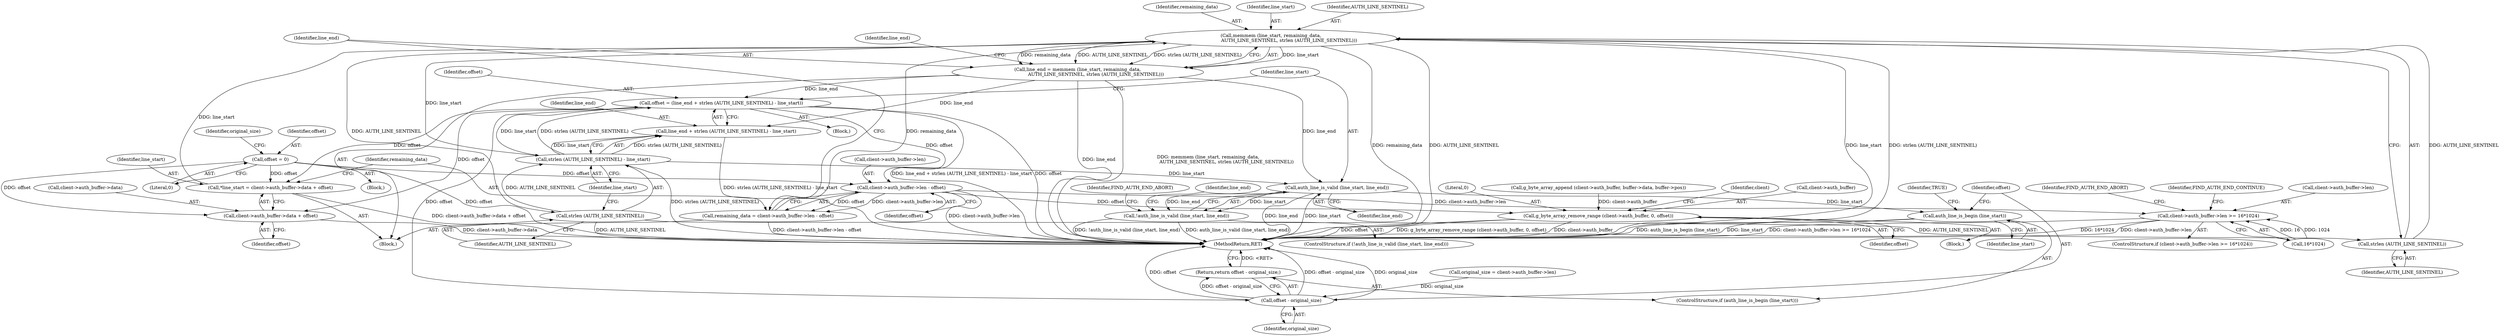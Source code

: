 digraph "0_flatpak_52346bf187b5a7f1c0fe9075b328b7ad6abe78f6@pointer" {
"1000157" [label="(Call,memmem (line_start, remaining_data,\n                         AUTH_LINE_SENTINEL, strlen (AUTH_LINE_SENTINEL)))"];
"1000135" [label="(Call,*line_start = client->auth_buffer->data + offset)"];
"1000166" [label="(Call,offset = (line_end + strlen (AUTH_LINE_SENTINEL) - line_start))"];
"1000155" [label="(Call,line_end = memmem (line_start, remaining_data,\n                         AUTH_LINE_SENTINEL, strlen (AUTH_LINE_SENTINEL)))"];
"1000157" [label="(Call,memmem (line_start, remaining_data,\n                         AUTH_LINE_SENTINEL, strlen (AUTH_LINE_SENTINEL)))"];
"1000145" [label="(Call,remaining_data = client->auth_buffer->len - offset)"];
"1000147" [label="(Call,client->auth_buffer->len - offset)"];
"1000110" [label="(Call,offset = 0)"];
"1000161" [label="(Call,strlen (AUTH_LINE_SENTINEL))"];
"1000171" [label="(Call,strlen (AUTH_LINE_SENTINEL))"];
"1000170" [label="(Call,strlen (AUTH_LINE_SENTINEL) - line_start)"];
"1000168" [label="(Call,line_end + strlen (AUTH_LINE_SENTINEL) - line_start)"];
"1000176" [label="(Call,auth_line_is_valid (line_start, line_end))"];
"1000175" [label="(Call,!auth_line_is_valid (line_start, line_end))"];
"1000186" [label="(Call,auth_line_is_begin (line_start))"];
"1000137" [label="(Call,client->auth_buffer->data + offset)"];
"1000194" [label="(Call,g_byte_array_remove_range (client->auth_buffer, 0, offset))"];
"1000201" [label="(Call,client->auth_buffer->len >= 16*1024)"];
"1000189" [label="(Call,offset - original_size)"];
"1000188" [label="(Return,return offset - original_size;)"];
"1000133" [label="(Block,)"];
"1000173" [label="(Identifier,line_start)"];
"1000190" [label="(Identifier,offset)"];
"1000161" [label="(Call,strlen (AUTH_LINE_SENTINEL))"];
"1000143" [label="(Identifier,offset)"];
"1000177" [label="(Identifier,line_start)"];
"1000194" [label="(Call,g_byte_array_remove_range (client->auth_buffer, 0, offset))"];
"1000204" [label="(Identifier,client)"];
"1000156" [label="(Identifier,line_end)"];
"1000114" [label="(Call,original_size = client->auth_buffer->len)"];
"1000137" [label="(Call,client->auth_buffer->data + offset)"];
"1000168" [label="(Call,line_end + strlen (AUTH_LINE_SENTINEL) - line_start)"];
"1000200" [label="(ControlStructure,if (client->auth_buffer->len >= 16*1024))"];
"1000186" [label="(Call,auth_line_is_begin (line_start))"];
"1000195" [label="(Call,client->auth_buffer)"];
"1000155" [label="(Call,line_end = memmem (line_start, remaining_data,\n                         AUTH_LINE_SENTINEL, strlen (AUTH_LINE_SENTINEL)))"];
"1000166" [label="(Call,offset = (line_end + strlen (AUTH_LINE_SENTINEL) - line_start))"];
"1000115" [label="(Identifier,original_size)"];
"1000164" [label="(Identifier,line_end)"];
"1000174" [label="(ControlStructure,if (!auth_line_is_valid (line_start, line_end)))"];
"1000159" [label="(Identifier,remaining_data)"];
"1000198" [label="(Literal,0)"];
"1000191" [label="(Identifier,original_size)"];
"1000110" [label="(Call,offset = 0)"];
"1000162" [label="(Identifier,AUTH_LINE_SENTINEL)"];
"1000187" [label="(Identifier,line_start)"];
"1000145" [label="(Call,remaining_data = client->auth_buffer->len - offset)"];
"1000171" [label="(Call,strlen (AUTH_LINE_SENTINEL))"];
"1000211" [label="(Identifier,FIND_AUTH_END_ABORT)"];
"1000214" [label="(MethodReturn,RET)"];
"1000157" [label="(Call,memmem (line_start, remaining_data,\n                         AUTH_LINE_SENTINEL, strlen (AUTH_LINE_SENTINEL)))"];
"1000108" [label="(Block,)"];
"1000183" [label="(Identifier,line_end)"];
"1000178" [label="(Identifier,line_end)"];
"1000138" [label="(Call,client->auth_buffer->data)"];
"1000207" [label="(Call,16*1024)"];
"1000201" [label="(Call,client->auth_buffer->len >= 16*1024)"];
"1000189" [label="(Call,offset - original_size)"];
"1000176" [label="(Call,auth_line_is_valid (line_start, line_end))"];
"1000213" [label="(Identifier,FIND_AUTH_END_CONTINUE)"];
"1000135" [label="(Call,*line_start = client->auth_buffer->data + offset)"];
"1000170" [label="(Call,strlen (AUTH_LINE_SENTINEL) - line_start)"];
"1000146" [label="(Identifier,remaining_data)"];
"1000121" [label="(Call,g_byte_array_append (client->auth_buffer, buffer->data, buffer->pos))"];
"1000112" [label="(Literal,0)"];
"1000111" [label="(Identifier,offset)"];
"1000158" [label="(Identifier,line_start)"];
"1000175" [label="(Call,!auth_line_is_valid (line_start, line_end))"];
"1000148" [label="(Call,client->auth_buffer->len)"];
"1000180" [label="(Identifier,FIND_AUTH_END_ABORT)"];
"1000153" [label="(Identifier,offset)"];
"1000132" [label="(Identifier,TRUE)"];
"1000188" [label="(Return,return offset - original_size;)"];
"1000172" [label="(Identifier,AUTH_LINE_SENTINEL)"];
"1000160" [label="(Identifier,AUTH_LINE_SENTINEL)"];
"1000147" [label="(Call,client->auth_buffer->len - offset)"];
"1000193" [label="(Block,)"];
"1000202" [label="(Call,client->auth_buffer->len)"];
"1000167" [label="(Identifier,offset)"];
"1000185" [label="(ControlStructure,if (auth_line_is_begin (line_start)))"];
"1000199" [label="(Identifier,offset)"];
"1000169" [label="(Identifier,line_end)"];
"1000165" [label="(Block,)"];
"1000136" [label="(Identifier,line_start)"];
"1000157" -> "1000155"  [label="AST: "];
"1000157" -> "1000161"  [label="CFG: "];
"1000158" -> "1000157"  [label="AST: "];
"1000159" -> "1000157"  [label="AST: "];
"1000160" -> "1000157"  [label="AST: "];
"1000161" -> "1000157"  [label="AST: "];
"1000155" -> "1000157"  [label="CFG: "];
"1000157" -> "1000214"  [label="DDG: remaining_data"];
"1000157" -> "1000214"  [label="DDG: AUTH_LINE_SENTINEL"];
"1000157" -> "1000214"  [label="DDG: line_start"];
"1000157" -> "1000214"  [label="DDG: strlen (AUTH_LINE_SENTINEL)"];
"1000157" -> "1000155"  [label="DDG: line_start"];
"1000157" -> "1000155"  [label="DDG: remaining_data"];
"1000157" -> "1000155"  [label="DDG: AUTH_LINE_SENTINEL"];
"1000157" -> "1000155"  [label="DDG: strlen (AUTH_LINE_SENTINEL)"];
"1000135" -> "1000157"  [label="DDG: line_start"];
"1000145" -> "1000157"  [label="DDG: remaining_data"];
"1000161" -> "1000157"  [label="DDG: AUTH_LINE_SENTINEL"];
"1000157" -> "1000171"  [label="DDG: AUTH_LINE_SENTINEL"];
"1000157" -> "1000170"  [label="DDG: line_start"];
"1000135" -> "1000133"  [label="AST: "];
"1000135" -> "1000137"  [label="CFG: "];
"1000136" -> "1000135"  [label="AST: "];
"1000137" -> "1000135"  [label="AST: "];
"1000146" -> "1000135"  [label="CFG: "];
"1000135" -> "1000214"  [label="DDG: client->auth_buffer->data + offset"];
"1000166" -> "1000135"  [label="DDG: offset"];
"1000110" -> "1000135"  [label="DDG: offset"];
"1000166" -> "1000165"  [label="AST: "];
"1000166" -> "1000168"  [label="CFG: "];
"1000167" -> "1000166"  [label="AST: "];
"1000168" -> "1000166"  [label="AST: "];
"1000177" -> "1000166"  [label="CFG: "];
"1000166" -> "1000214"  [label="DDG: line_end + strlen (AUTH_LINE_SENTINEL) - line_start"];
"1000166" -> "1000214"  [label="DDG: offset"];
"1000166" -> "1000137"  [label="DDG: offset"];
"1000166" -> "1000147"  [label="DDG: offset"];
"1000155" -> "1000166"  [label="DDG: line_end"];
"1000170" -> "1000166"  [label="DDG: strlen (AUTH_LINE_SENTINEL)"];
"1000170" -> "1000166"  [label="DDG: line_start"];
"1000166" -> "1000189"  [label="DDG: offset"];
"1000155" -> "1000133"  [label="AST: "];
"1000156" -> "1000155"  [label="AST: "];
"1000164" -> "1000155"  [label="CFG: "];
"1000155" -> "1000214"  [label="DDG: memmem (line_start, remaining_data,\n                         AUTH_LINE_SENTINEL, strlen (AUTH_LINE_SENTINEL))"];
"1000155" -> "1000214"  [label="DDG: line_end"];
"1000155" -> "1000168"  [label="DDG: line_end"];
"1000155" -> "1000176"  [label="DDG: line_end"];
"1000145" -> "1000133"  [label="AST: "];
"1000145" -> "1000147"  [label="CFG: "];
"1000146" -> "1000145"  [label="AST: "];
"1000147" -> "1000145"  [label="AST: "];
"1000156" -> "1000145"  [label="CFG: "];
"1000145" -> "1000214"  [label="DDG: client->auth_buffer->len - offset"];
"1000147" -> "1000145"  [label="DDG: client->auth_buffer->len"];
"1000147" -> "1000145"  [label="DDG: offset"];
"1000147" -> "1000153"  [label="CFG: "];
"1000148" -> "1000147"  [label="AST: "];
"1000153" -> "1000147"  [label="AST: "];
"1000147" -> "1000214"  [label="DDG: client->auth_buffer->len"];
"1000110" -> "1000147"  [label="DDG: offset"];
"1000147" -> "1000194"  [label="DDG: offset"];
"1000147" -> "1000201"  [label="DDG: client->auth_buffer->len"];
"1000110" -> "1000108"  [label="AST: "];
"1000110" -> "1000112"  [label="CFG: "];
"1000111" -> "1000110"  [label="AST: "];
"1000112" -> "1000110"  [label="AST: "];
"1000115" -> "1000110"  [label="CFG: "];
"1000110" -> "1000214"  [label="DDG: offset"];
"1000110" -> "1000137"  [label="DDG: offset"];
"1000161" -> "1000162"  [label="CFG: "];
"1000162" -> "1000161"  [label="AST: "];
"1000171" -> "1000161"  [label="DDG: AUTH_LINE_SENTINEL"];
"1000171" -> "1000170"  [label="AST: "];
"1000171" -> "1000172"  [label="CFG: "];
"1000172" -> "1000171"  [label="AST: "];
"1000173" -> "1000171"  [label="CFG: "];
"1000171" -> "1000214"  [label="DDG: AUTH_LINE_SENTINEL"];
"1000171" -> "1000170"  [label="DDG: AUTH_LINE_SENTINEL"];
"1000170" -> "1000168"  [label="AST: "];
"1000170" -> "1000173"  [label="CFG: "];
"1000173" -> "1000170"  [label="AST: "];
"1000168" -> "1000170"  [label="CFG: "];
"1000170" -> "1000214"  [label="DDG: strlen (AUTH_LINE_SENTINEL)"];
"1000170" -> "1000168"  [label="DDG: strlen (AUTH_LINE_SENTINEL)"];
"1000170" -> "1000168"  [label="DDG: line_start"];
"1000170" -> "1000176"  [label="DDG: line_start"];
"1000169" -> "1000168"  [label="AST: "];
"1000168" -> "1000214"  [label="DDG: strlen (AUTH_LINE_SENTINEL) - line_start"];
"1000176" -> "1000175"  [label="AST: "];
"1000176" -> "1000178"  [label="CFG: "];
"1000177" -> "1000176"  [label="AST: "];
"1000178" -> "1000176"  [label="AST: "];
"1000175" -> "1000176"  [label="CFG: "];
"1000176" -> "1000214"  [label="DDG: line_end"];
"1000176" -> "1000214"  [label="DDG: line_start"];
"1000176" -> "1000175"  [label="DDG: line_start"];
"1000176" -> "1000175"  [label="DDG: line_end"];
"1000176" -> "1000186"  [label="DDG: line_start"];
"1000175" -> "1000174"  [label="AST: "];
"1000180" -> "1000175"  [label="CFG: "];
"1000183" -> "1000175"  [label="CFG: "];
"1000175" -> "1000214"  [label="DDG: auth_line_is_valid (line_start, line_end)"];
"1000175" -> "1000214"  [label="DDG: !auth_line_is_valid (line_start, line_end)"];
"1000186" -> "1000185"  [label="AST: "];
"1000186" -> "1000187"  [label="CFG: "];
"1000187" -> "1000186"  [label="AST: "];
"1000132" -> "1000186"  [label="CFG: "];
"1000190" -> "1000186"  [label="CFG: "];
"1000186" -> "1000214"  [label="DDG: auth_line_is_begin (line_start)"];
"1000186" -> "1000214"  [label="DDG: line_start"];
"1000137" -> "1000143"  [label="CFG: "];
"1000138" -> "1000137"  [label="AST: "];
"1000143" -> "1000137"  [label="AST: "];
"1000137" -> "1000214"  [label="DDG: client->auth_buffer->data"];
"1000194" -> "1000193"  [label="AST: "];
"1000194" -> "1000199"  [label="CFG: "];
"1000195" -> "1000194"  [label="AST: "];
"1000198" -> "1000194"  [label="AST: "];
"1000199" -> "1000194"  [label="AST: "];
"1000204" -> "1000194"  [label="CFG: "];
"1000194" -> "1000214"  [label="DDG: offset"];
"1000194" -> "1000214"  [label="DDG: g_byte_array_remove_range (client->auth_buffer, 0, offset)"];
"1000194" -> "1000214"  [label="DDG: client->auth_buffer"];
"1000121" -> "1000194"  [label="DDG: client->auth_buffer"];
"1000201" -> "1000200"  [label="AST: "];
"1000201" -> "1000207"  [label="CFG: "];
"1000202" -> "1000201"  [label="AST: "];
"1000207" -> "1000201"  [label="AST: "];
"1000211" -> "1000201"  [label="CFG: "];
"1000213" -> "1000201"  [label="CFG: "];
"1000201" -> "1000214"  [label="DDG: 16*1024"];
"1000201" -> "1000214"  [label="DDG: client->auth_buffer->len"];
"1000201" -> "1000214"  [label="DDG: client->auth_buffer->len >= 16*1024"];
"1000207" -> "1000201"  [label="DDG: 16"];
"1000207" -> "1000201"  [label="DDG: 1024"];
"1000189" -> "1000188"  [label="AST: "];
"1000189" -> "1000191"  [label="CFG: "];
"1000190" -> "1000189"  [label="AST: "];
"1000191" -> "1000189"  [label="AST: "];
"1000188" -> "1000189"  [label="CFG: "];
"1000189" -> "1000214"  [label="DDG: offset"];
"1000189" -> "1000214"  [label="DDG: offset - original_size"];
"1000189" -> "1000214"  [label="DDG: original_size"];
"1000189" -> "1000188"  [label="DDG: offset - original_size"];
"1000114" -> "1000189"  [label="DDG: original_size"];
"1000188" -> "1000185"  [label="AST: "];
"1000214" -> "1000188"  [label="CFG: "];
"1000188" -> "1000214"  [label="DDG: <RET>"];
}
